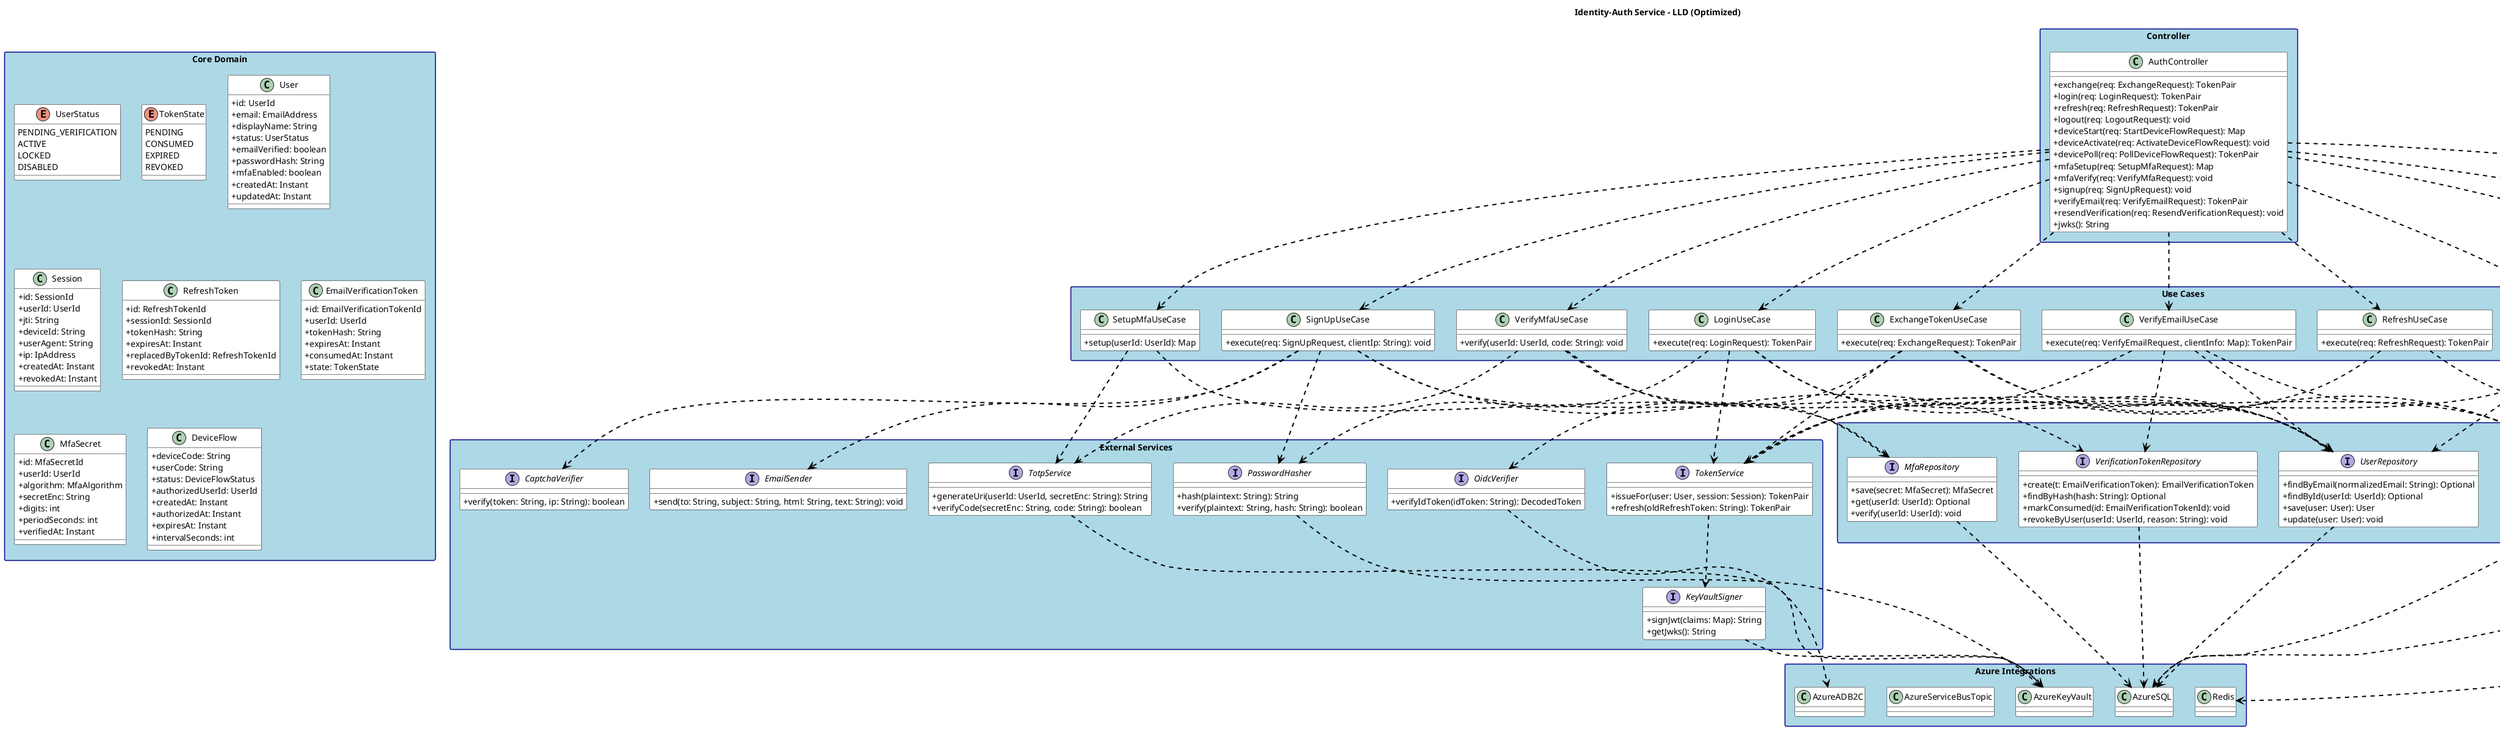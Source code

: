 @startuml
title Identity-Auth Service - LLD (Optimized)

skinparam shadowing false
skinparam packageStyle rectangle
skinparam classAttributeIconSize 0
skinparam fontName "Helvetica"
skinparam titleFontName "Helvetica"
skinparam legendFontName "Helvetica"
skinparam noteFontName "Helvetica"
skinparam backgroundColor white
skinparam packageBackgroundColor lightblue
skinparam packageBorderColor darkblue
skinparam classBackgroundColor white
skinparam classBorderColor black
skinparam interfaceBackgroundColor lightgreen
skinparam interfaceBorderColor black
skinparam enumBackgroundColor lightyellow
skinparam enumBorderColor black
skinparam arrowColor black
skinparam arrowThickness 2

package "Core Domain" {
    enum UserStatus {
        PENDING_VERIFICATION
        ACTIVE
        LOCKED
        DISABLED
    }
    
    enum TokenState {
        PENDING
        CONSUMED
        EXPIRED
        REVOKED
    }
    
    class User {
        +id: UserId
        +email: EmailAddress
        +displayName: String
        +status: UserStatus
        +emailVerified: boolean
        +passwordHash: String
        +mfaEnabled: boolean
        +createdAt: Instant
        +updatedAt: Instant
    }
    
    class Session {
        +id: SessionId
        +userId: UserId
        +jti: String
        +deviceId: String
        +userAgent: String
        +ip: IpAddress
        +createdAt: Instant
        +revokedAt: Instant
    }
    
    class RefreshToken {
        +id: RefreshTokenId
        +sessionId: SessionId
        +tokenHash: String
        +expiresAt: Instant
        +replacedByTokenId: RefreshTokenId
        +revokedAt: Instant
    }
    
    class EmailVerificationToken {
        +id: EmailVerificationTokenId
        +userId: UserId
        +tokenHash: String
        +expiresAt: Instant
        +consumedAt: Instant
        +state: TokenState
    }
    
    class MfaSecret {
        +id: MfaSecretId
        +userId: UserId
        +algorithm: MfaAlgorithm
        +secretEnc: String
        +digits: int
        +periodSeconds: int
        +verifiedAt: Instant
    }
    
    class DeviceFlow {
        +deviceCode: String
        +userCode: String
        +status: DeviceFlowStatus
        +authorizedUserId: UserId
        +createdAt: Instant
        +authorizedAt: Instant
        +expiresAt: Instant
        +intervalSeconds: int
    }
}

package "Use Cases" {
    class ExchangeTokenUseCase {
        +execute(req: ExchangeRequest): TokenPair
    }
    
    class LoginUseCase {
        +execute(req: LoginRequest): TokenPair
    }
    
    class RefreshUseCase {
        +execute(req: RefreshRequest): TokenPair
    }
    
    class LogoutUseCase {
        +execute(req: LogoutRequest): void
    }
    
    class SignUpUseCase {
        +execute(req: SignUpRequest, clientIp: String): void
    }
    
    class VerifyEmailUseCase {
        +execute(req: VerifyEmailRequest, clientInfo: Map): TokenPair
    }
    
    class StartDeviceFlowUseCase {
        +start(req: StartDeviceFlowRequest): Map
    }
    
    class CompleteDeviceFlowUseCase {
        +activate(req: ActivateDeviceFlowRequest): void
    }
    
    class DevicePollUseCase {
        +poll(req: PollDeviceFlowRequest): TokenPair
    }
    
    class SetupMfaUseCase {
        +setup(userId: UserId): Map
    }
    
    class VerifyMfaUseCase {
        +verify(userId: UserId, code: String): void
    }
}

package "Repositories" {
    interface UserRepository {
        +findByEmail(normalizedEmail: String): Optional
        +findById(userId: UserId): Optional
        +save(user: User): User
        +update(user: User): void
    }
    
    interface SessionRepository {
        +save(newSession: Session): Session
        +revoke(sessionId: SessionId, reason: String): void
    }
    
    interface RefreshTokenRepository {
        +saveNew(sessionId: SessionId, tokenHash: String, expiresAt: Instant): RefreshToken
        +findByHash(tokenHash: String): Optional
        +markReplaced(oldId: RefreshTokenId, newId: RefreshTokenId): void
        +revokeChain(startingId: RefreshTokenId, reason: String): void
    }
    
    interface VerificationTokenRepository {
        +create(t: EmailVerificationToken): EmailVerificationToken
        +findByHash(hash: String): Optional
        +markConsumed(id: EmailVerificationTokenId): void
        +revokeByUser(userId: UserId, reason: String): void
    }
    
    interface MfaRepository {
        +save(secret: MfaSecret): MfaSecret
        +get(userId: UserId): Optional
        +verify(userId: UserId): void
    }
    
    interface DeviceFlowRepository {
        +start(flow: DeviceFlow): void
        +findByUserCode(userCode: String): Optional
        +findByDeviceCode(deviceCode: String): Optional
        +authorize(deviceCode: String, userId: UserId): void
        +delete(deviceCode: String): void
    }
}

package "External Services" {
    interface OidcVerifier {
        +verifyIdToken(idToken: String): DecodedToken
    }
    
    interface TokenService {
        +issueFor(user: User, session: Session): TokenPair
        +refresh(oldRefreshToken: String): TokenPair
    }
    
    interface KeyVaultSigner {
        +signJwt(claims: Map): String
        +getJwks(): String
    }
    
    interface PasswordHasher {
        +hash(plaintext: String): String
        +verify(plaintext: String, hash: String): boolean
    }
    
    interface CaptchaVerifier {
        +verify(token: String, ip: String): boolean
    }
    
    interface EmailSender {
        +send(to: String, subject: String, html: String, text: String): void
    }
    
    interface TotpService {
        +generateUri(userId: UserId, secretEnc: String): String
        +verifyCode(secretEnc: String, code: String): boolean
    }
}

package "Controller" {
    class AuthController {
        +exchange(req: ExchangeRequest): TokenPair
        +login(req: LoginRequest): TokenPair
        +refresh(req: RefreshRequest): TokenPair
        +logout(req: LogoutRequest): void
        +deviceStart(req: StartDeviceFlowRequest): Map
        +deviceActivate(req: ActivateDeviceFlowRequest): void
        +devicePoll(req: PollDeviceFlowRequest): TokenPair
        +mfaSetup(req: SetupMfaRequest): Map
        +mfaVerify(req: VerifyMfaRequest): void
        +signup(req: SignUpRequest): void
        +verifyEmail(req: VerifyEmailRequest): TokenPair
        +resendVerification(req: ResendVerificationRequest): void
        +jwks(): String
    }
}

package "Azure Integrations" {
    class AzureSQL
    class AzureKeyVault
    class Redis
    class AzureServiceBusTopic
    class AzureADB2C
}

' Main associations
AuthController ..> ExchangeTokenUseCase
AuthController ..> LoginUseCase
AuthController ..> RefreshUseCase
AuthController ..> LogoutUseCase
AuthController ..> StartDeviceFlowUseCase
AuthController ..> CompleteDeviceFlowUseCase
AuthController ..> DevicePollUseCase
AuthController ..> SetupMfaUseCase
AuthController ..> VerifyMfaUseCase
AuthController ..> SignUpUseCase
AuthController ..> VerifyEmailUseCase

ExchangeTokenUseCase ..> OidcVerifier
ExchangeTokenUseCase ..> UserRepository
ExchangeTokenUseCase ..> SessionRepository
ExchangeTokenUseCase ..> TokenService

LoginUseCase ..> UserRepository
LoginUseCase ..> PasswordHasher
LoginUseCase ..> SessionRepository
LoginUseCase ..> TokenService

RefreshUseCase ..> RefreshTokenRepository
RefreshUseCase ..> TokenService

SignUpUseCase ..> CaptchaVerifier
SignUpUseCase ..> PasswordHasher
SignUpUseCase ..> UserRepository
SignUpUseCase ..> VerificationTokenRepository
SignUpUseCase ..> EmailSender

VerifyEmailUseCase ..> VerificationTokenRepository
VerifyEmailUseCase ..> UserRepository
VerifyEmailUseCase ..> SessionRepository
VerifyEmailUseCase ..> TokenService

SetupMfaUseCase ..> MfaRepository
SetupMfaUseCase ..> TotpService
VerifyMfaUseCase ..> MfaRepository
VerifyMfaUseCase ..> TotpService
VerifyMfaUseCase ..> UserRepository

StartDeviceFlowUseCase ..> DeviceFlowRepository
CompleteDeviceFlowUseCase ..> DeviceFlowRepository
DevicePollUseCase ..> DeviceFlowRepository
DevicePollUseCase ..> UserRepository
DevicePollUseCase ..> SessionRepository
DevicePollUseCase ..> TokenService

LogoutUseCase ..> SessionRepository
LogoutUseCase ..> RefreshTokenRepository

' Repository implementations
UserRepository ..> AzureSQL
SessionRepository ..> AzureSQL
RefreshTokenRepository ..> AzureSQL
VerificationTokenRepository ..> AzureSQL
MfaRepository ..> AzureSQL
DeviceFlowRepository ..> Redis

' External service implementations
OidcVerifier ..> AzureADB2C
TokenService ..> KeyVaultSigner
KeyVaultSigner ..> AzureKeyVault
PasswordHasher ..> AzureKeyVault
TotpService ..> AzureKeyVault

@enduml
